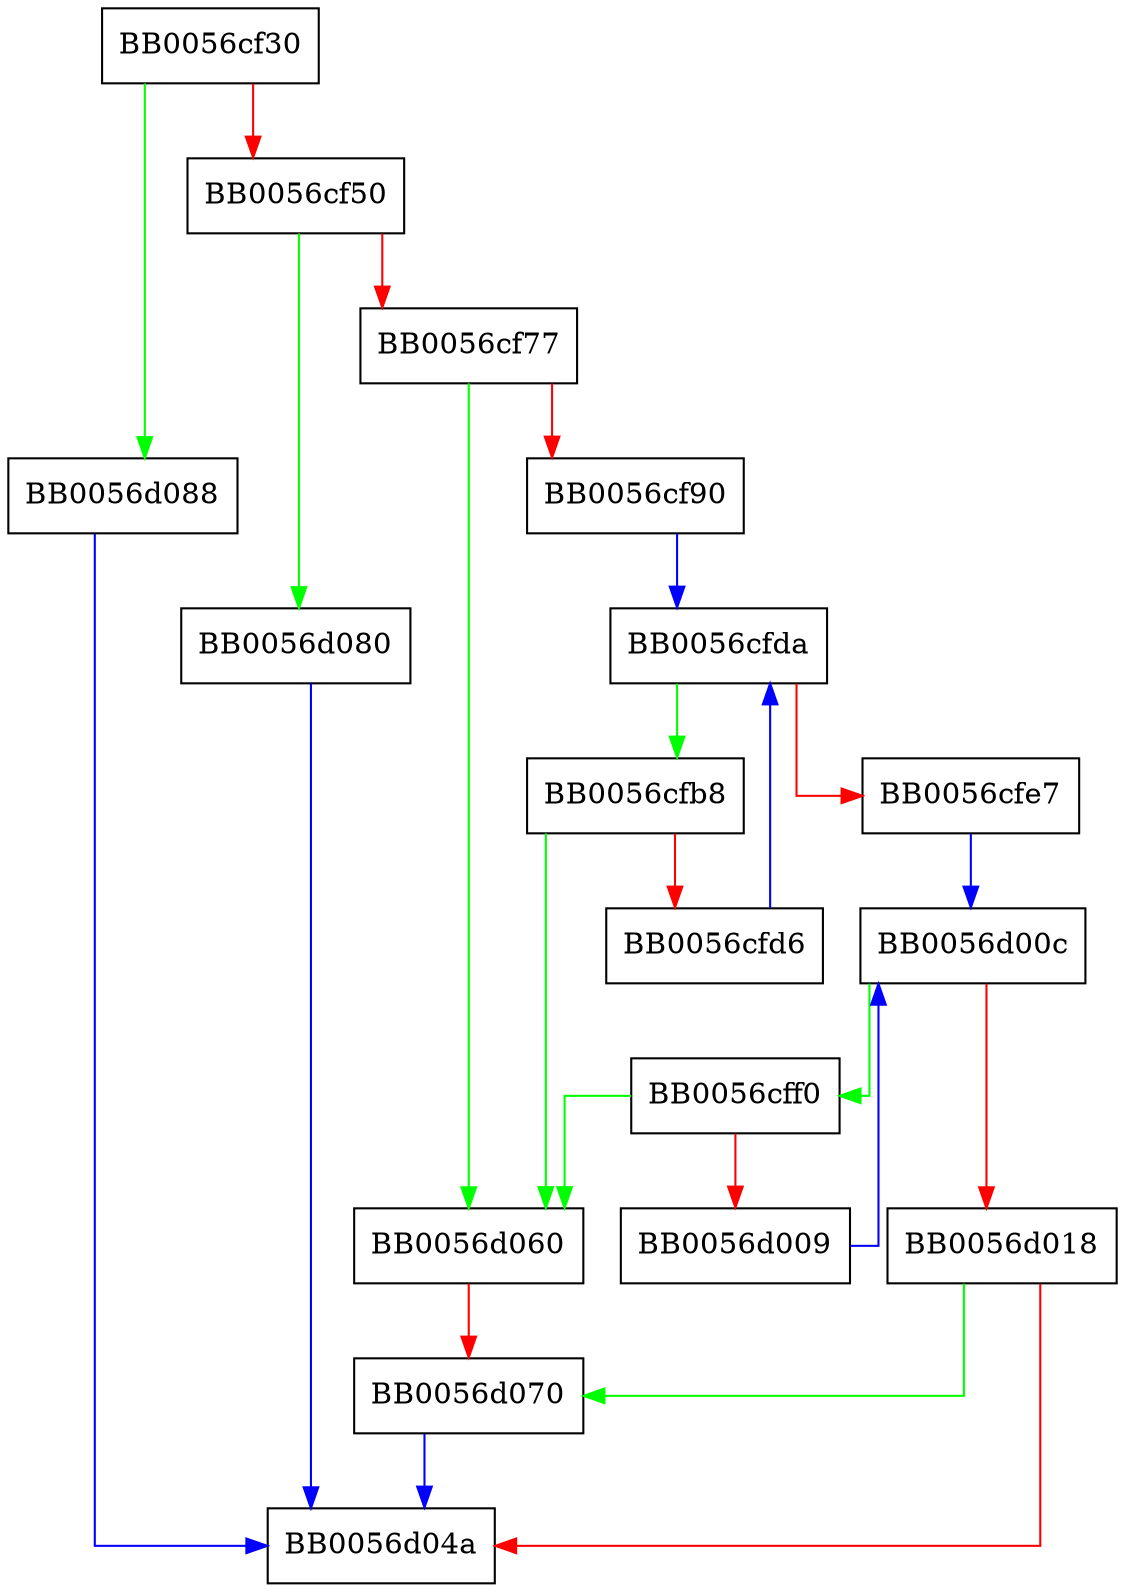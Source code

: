 digraph CMS_SignedData_verify {
  node [shape="box"];
  graph [splines=ortho];
  BB0056cf30 -> BB0056d088 [color="green"];
  BB0056cf30 -> BB0056cf50 [color="red"];
  BB0056cf50 -> BB0056d080 [color="green"];
  BB0056cf50 -> BB0056cf77 [color="red"];
  BB0056cf77 -> BB0056d060 [color="green"];
  BB0056cf77 -> BB0056cf90 [color="red"];
  BB0056cf90 -> BB0056cfda [color="blue"];
  BB0056cfb8 -> BB0056d060 [color="green"];
  BB0056cfb8 -> BB0056cfd6 [color="red"];
  BB0056cfd6 -> BB0056cfda [color="blue"];
  BB0056cfda -> BB0056cfb8 [color="green"];
  BB0056cfda -> BB0056cfe7 [color="red"];
  BB0056cfe7 -> BB0056d00c [color="blue"];
  BB0056cff0 -> BB0056d060 [color="green"];
  BB0056cff0 -> BB0056d009 [color="red"];
  BB0056d009 -> BB0056d00c [color="blue"];
  BB0056d00c -> BB0056cff0 [color="green"];
  BB0056d00c -> BB0056d018 [color="red"];
  BB0056d018 -> BB0056d070 [color="green"];
  BB0056d018 -> BB0056d04a [color="red"];
  BB0056d060 -> BB0056d070 [color="red"];
  BB0056d070 -> BB0056d04a [color="blue"];
  BB0056d080 -> BB0056d04a [color="blue"];
  BB0056d088 -> BB0056d04a [color="blue"];
}